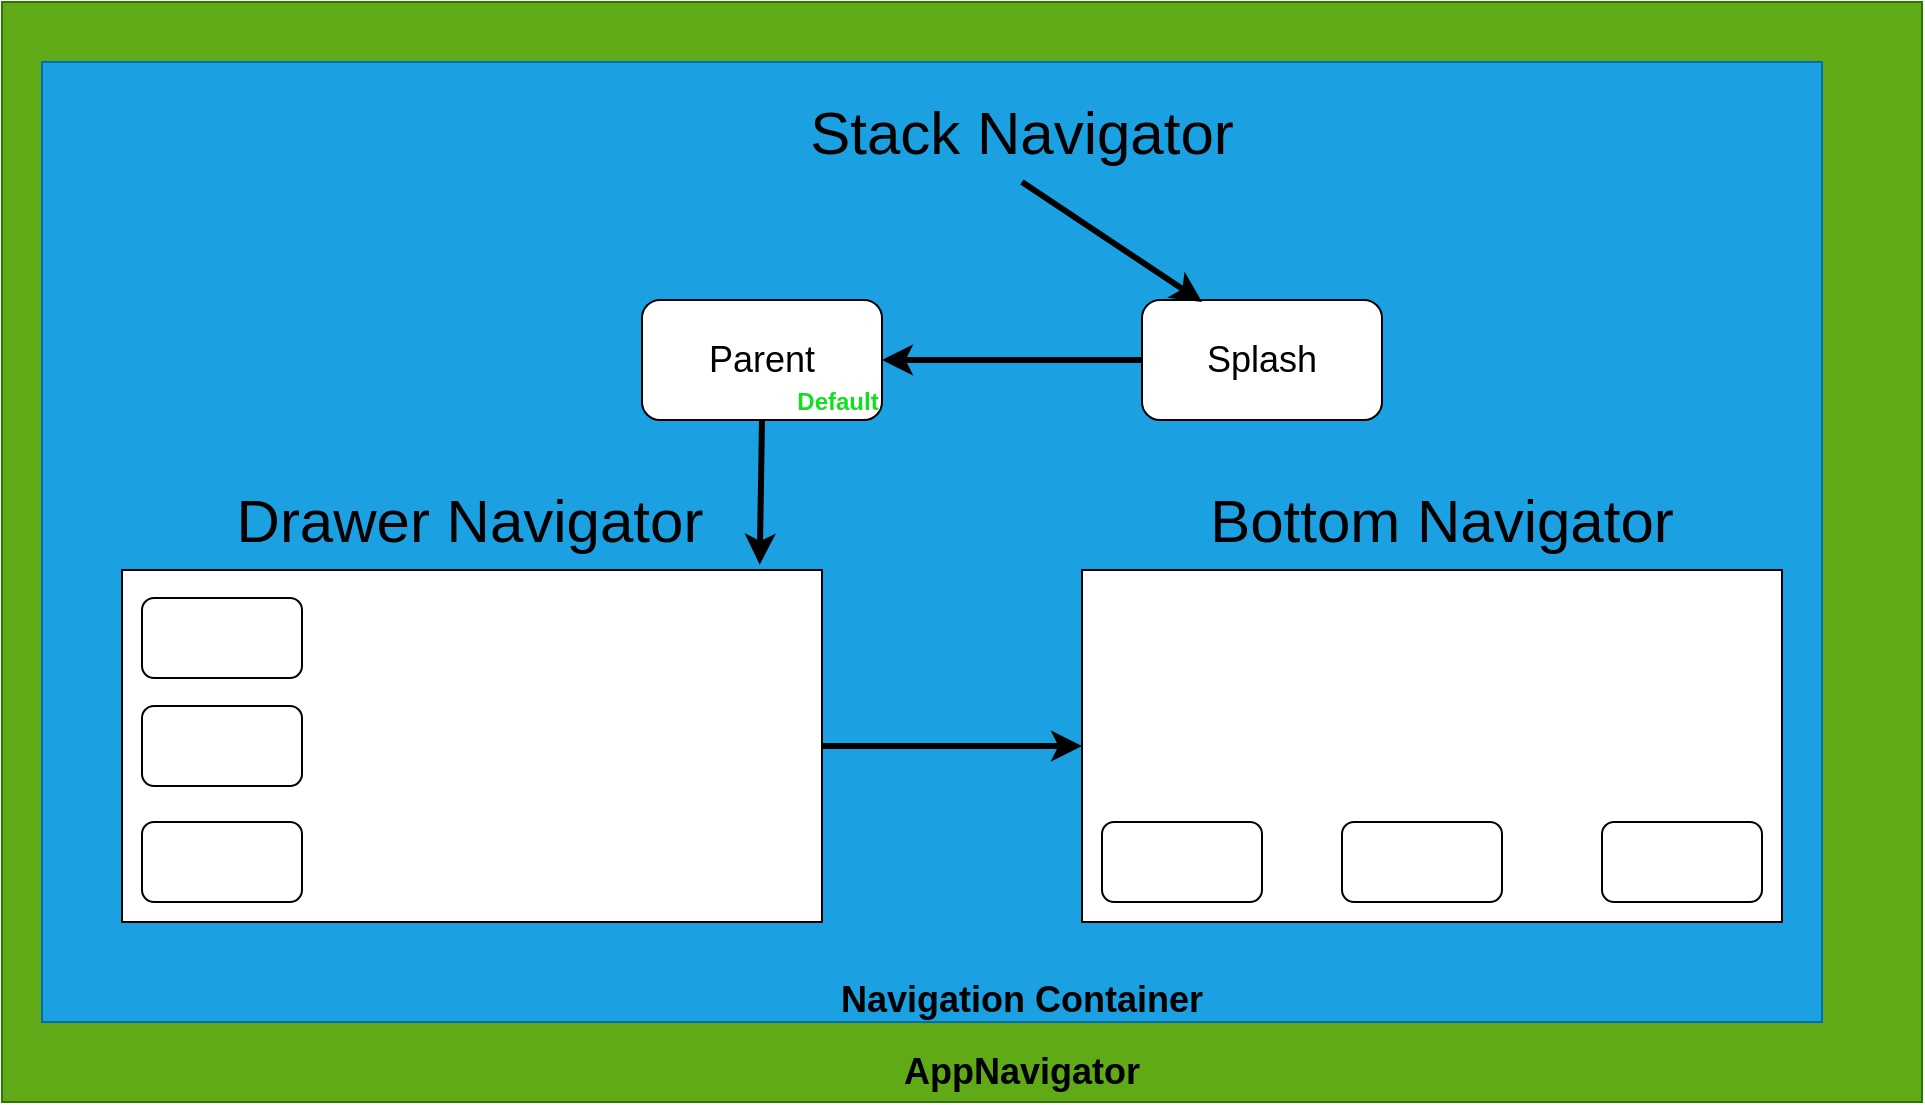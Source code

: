 <mxfile>
    <diagram id="gNbiQ4vhDiYo3pTP4lwn" name="Page-1">
        <mxGraphModel dx="205" dy="115" grid="1" gridSize="10" guides="1" tooltips="1" connect="1" arrows="1" fold="1" page="1" pageScale="1" pageWidth="1169" pageHeight="827" math="0" shadow="0">
            <root>
                <mxCell id="0"/>
                <mxCell id="1" parent="0"/>
                <mxCell id="2" value="" style="whiteSpace=wrap;html=1;fillColor=#60a917;fontColor=#ffffff;strokeColor=#2D7600;" parent="1" vertex="1">
                    <mxGeometry x="20" y="90" width="960" height="550" as="geometry"/>
                </mxCell>
                <mxCell id="3" value="AppNavigator" style="text;html=1;strokeColor=none;fillColor=none;align=center;verticalAlign=middle;whiteSpace=wrap;rounded=0;fontSize=18;fontColor=#000000;fontStyle=1" parent="1" vertex="1">
                    <mxGeometry x="430" y="610" width="200" height="30" as="geometry"/>
                </mxCell>
                <mxCell id="6" value="" style="whiteSpace=wrap;html=1;fontSize=18;fillColor=#1ba1e2;fontColor=#ffffff;strokeColor=#006EAF;" parent="1" vertex="1">
                    <mxGeometry x="40" y="120" width="890" height="480" as="geometry"/>
                </mxCell>
                <mxCell id="13" style="edgeStyle=none;html=1;exitX=0.5;exitY=1;exitDx=0;exitDy=0;strokeColor=#000000;strokeWidth=3;fontSize=30;fontColor=#000000;entryX=0.911;entryY=-0.015;entryDx=0;entryDy=0;entryPerimeter=0;" parent="1" source="4" target="11" edge="1">
                    <mxGeometry relative="1" as="geometry">
                        <mxPoint x="400" y="360" as="targetPoint"/>
                    </mxGeometry>
                </mxCell>
                <mxCell id="17" style="edgeStyle=none;html=1;exitX=1;exitY=0.5;exitDx=0;exitDy=0;strokeColor=#000000;strokeWidth=3;fontSize=12;fontColor=#000000;entryX=0;entryY=0.5;entryDx=0;entryDy=0;" parent="1" source="11" edge="1" target="15">
                    <mxGeometry relative="1" as="geometry">
                        <mxPoint x="480" y="370" as="targetPoint"/>
                    </mxGeometry>
                </mxCell>
                <mxCell id="4" value="Parent" style="rounded=1;whiteSpace=wrap;html=1;fontSize=18;" parent="1" vertex="1">
                    <mxGeometry x="340" y="239" width="120" height="60" as="geometry"/>
                </mxCell>
                <mxCell id="24" style="edgeStyle=none;html=1;exitX=0;exitY=0.5;exitDx=0;exitDy=0;strokeColor=#000000;strokeWidth=3;" edge="1" parent="1" source="5" target="4">
                    <mxGeometry relative="1" as="geometry"/>
                </mxCell>
                <mxCell id="5" value="Splash" style="rounded=1;whiteSpace=wrap;html=1;fontSize=18;" parent="1" vertex="1">
                    <mxGeometry x="590" y="239" width="120" height="60" as="geometry"/>
                </mxCell>
                <mxCell id="7" value="Navigation Container" style="text;html=1;strokeColor=none;fillColor=none;align=center;verticalAlign=middle;whiteSpace=wrap;rounded=0;fontSize=18;fontColor=#000000;fontStyle=1" parent="1" vertex="1">
                    <mxGeometry x="430" y="574" width="200" height="30" as="geometry"/>
                </mxCell>
                <mxCell id="10" style="edgeStyle=none;html=1;exitX=0.5;exitY=1;exitDx=0;exitDy=0;fontSize=30;fontColor=#000000;strokeWidth=3;strokeColor=#000000;" parent="1" source="8" edge="1">
                    <mxGeometry relative="1" as="geometry">
                        <mxPoint x="620" y="240" as="targetPoint"/>
                    </mxGeometry>
                </mxCell>
                <mxCell id="8" value="&lt;font style=&quot;font-size: 30px;&quot;&gt;Stack Navigator&lt;/font&gt;" style="text;html=1;strokeColor=none;fillColor=none;align=center;verticalAlign=middle;whiteSpace=wrap;rounded=0;fontSize=18;fontColor=#000000;" parent="1" vertex="1">
                    <mxGeometry x="350" y="130" width="360" height="50" as="geometry"/>
                </mxCell>
                <mxCell id="11" value="" style="whiteSpace=wrap;html=1;fontSize=30;fontColor=#000000;" parent="1" vertex="1">
                    <mxGeometry x="80" y="374" width="350" height="176" as="geometry"/>
                </mxCell>
                <mxCell id="12" value="&lt;font style=&quot;font-size: 30px;&quot;&gt;Drawer Navigator&lt;/font&gt;" style="text;html=1;strokeColor=none;fillColor=none;align=center;verticalAlign=middle;whiteSpace=wrap;rounded=0;fontSize=18;fontColor=#000000;" parent="1" vertex="1">
                    <mxGeometry x="124" y="324" width="260" height="50" as="geometry"/>
                </mxCell>
                <mxCell id="14" value="&lt;font color=&quot;#11e01e&quot;&gt;Default&lt;/font&gt;" style="text;html=1;strokeColor=none;fillColor=none;align=center;verticalAlign=middle;whiteSpace=wrap;rounded=0;fontSize=12;fontColor=#000000;fontStyle=1" parent="1" vertex="1">
                    <mxGeometry x="418" y="280" width="40" height="19" as="geometry"/>
                </mxCell>
                <mxCell id="15" value="" style="whiteSpace=wrap;html=1;fontSize=30;fontColor=#000000;" parent="1" vertex="1">
                    <mxGeometry x="560" y="374" width="350" height="176" as="geometry"/>
                </mxCell>
                <mxCell id="16" value="&lt;font style=&quot;font-size: 30px;&quot;&gt;Bottom Navigator&lt;/font&gt;" style="text;html=1;strokeColor=none;fillColor=none;align=center;verticalAlign=middle;whiteSpace=wrap;rounded=0;fontSize=18;fontColor=#000000;" parent="1" vertex="1">
                    <mxGeometry x="610" y="324" width="260" height="50" as="geometry"/>
                </mxCell>
                <mxCell id="18" value="" style="rounded=1;whiteSpace=wrap;html=1;fontSize=12;fontColor=#000000;" parent="1" vertex="1">
                    <mxGeometry x="90" y="388" width="80" height="40" as="geometry"/>
                </mxCell>
                <mxCell id="19" value="" style="rounded=1;whiteSpace=wrap;html=1;fontSize=12;fontColor=#000000;" parent="1" vertex="1">
                    <mxGeometry x="90" y="442" width="80" height="40" as="geometry"/>
                </mxCell>
                <mxCell id="20" value="" style="rounded=1;whiteSpace=wrap;html=1;fontSize=12;fontColor=#000000;" parent="1" vertex="1">
                    <mxGeometry x="90" y="500" width="80" height="40" as="geometry"/>
                </mxCell>
                <mxCell id="21" value="" style="rounded=1;whiteSpace=wrap;html=1;fontSize=12;fontColor=#000000;" parent="1" vertex="1">
                    <mxGeometry x="820" y="500" width="80" height="40" as="geometry"/>
                </mxCell>
                <mxCell id="22" value="" style="rounded=1;whiteSpace=wrap;html=1;fontSize=12;fontColor=#000000;" parent="1" vertex="1">
                    <mxGeometry x="690" y="500" width="80" height="40" as="geometry"/>
                </mxCell>
                <mxCell id="23" value="" style="rounded=1;whiteSpace=wrap;html=1;fontSize=12;fontColor=#000000;" parent="1" vertex="1">
                    <mxGeometry x="570" y="500" width="80" height="40" as="geometry"/>
                </mxCell>
            </root>
        </mxGraphModel>
    </diagram>
</mxfile>